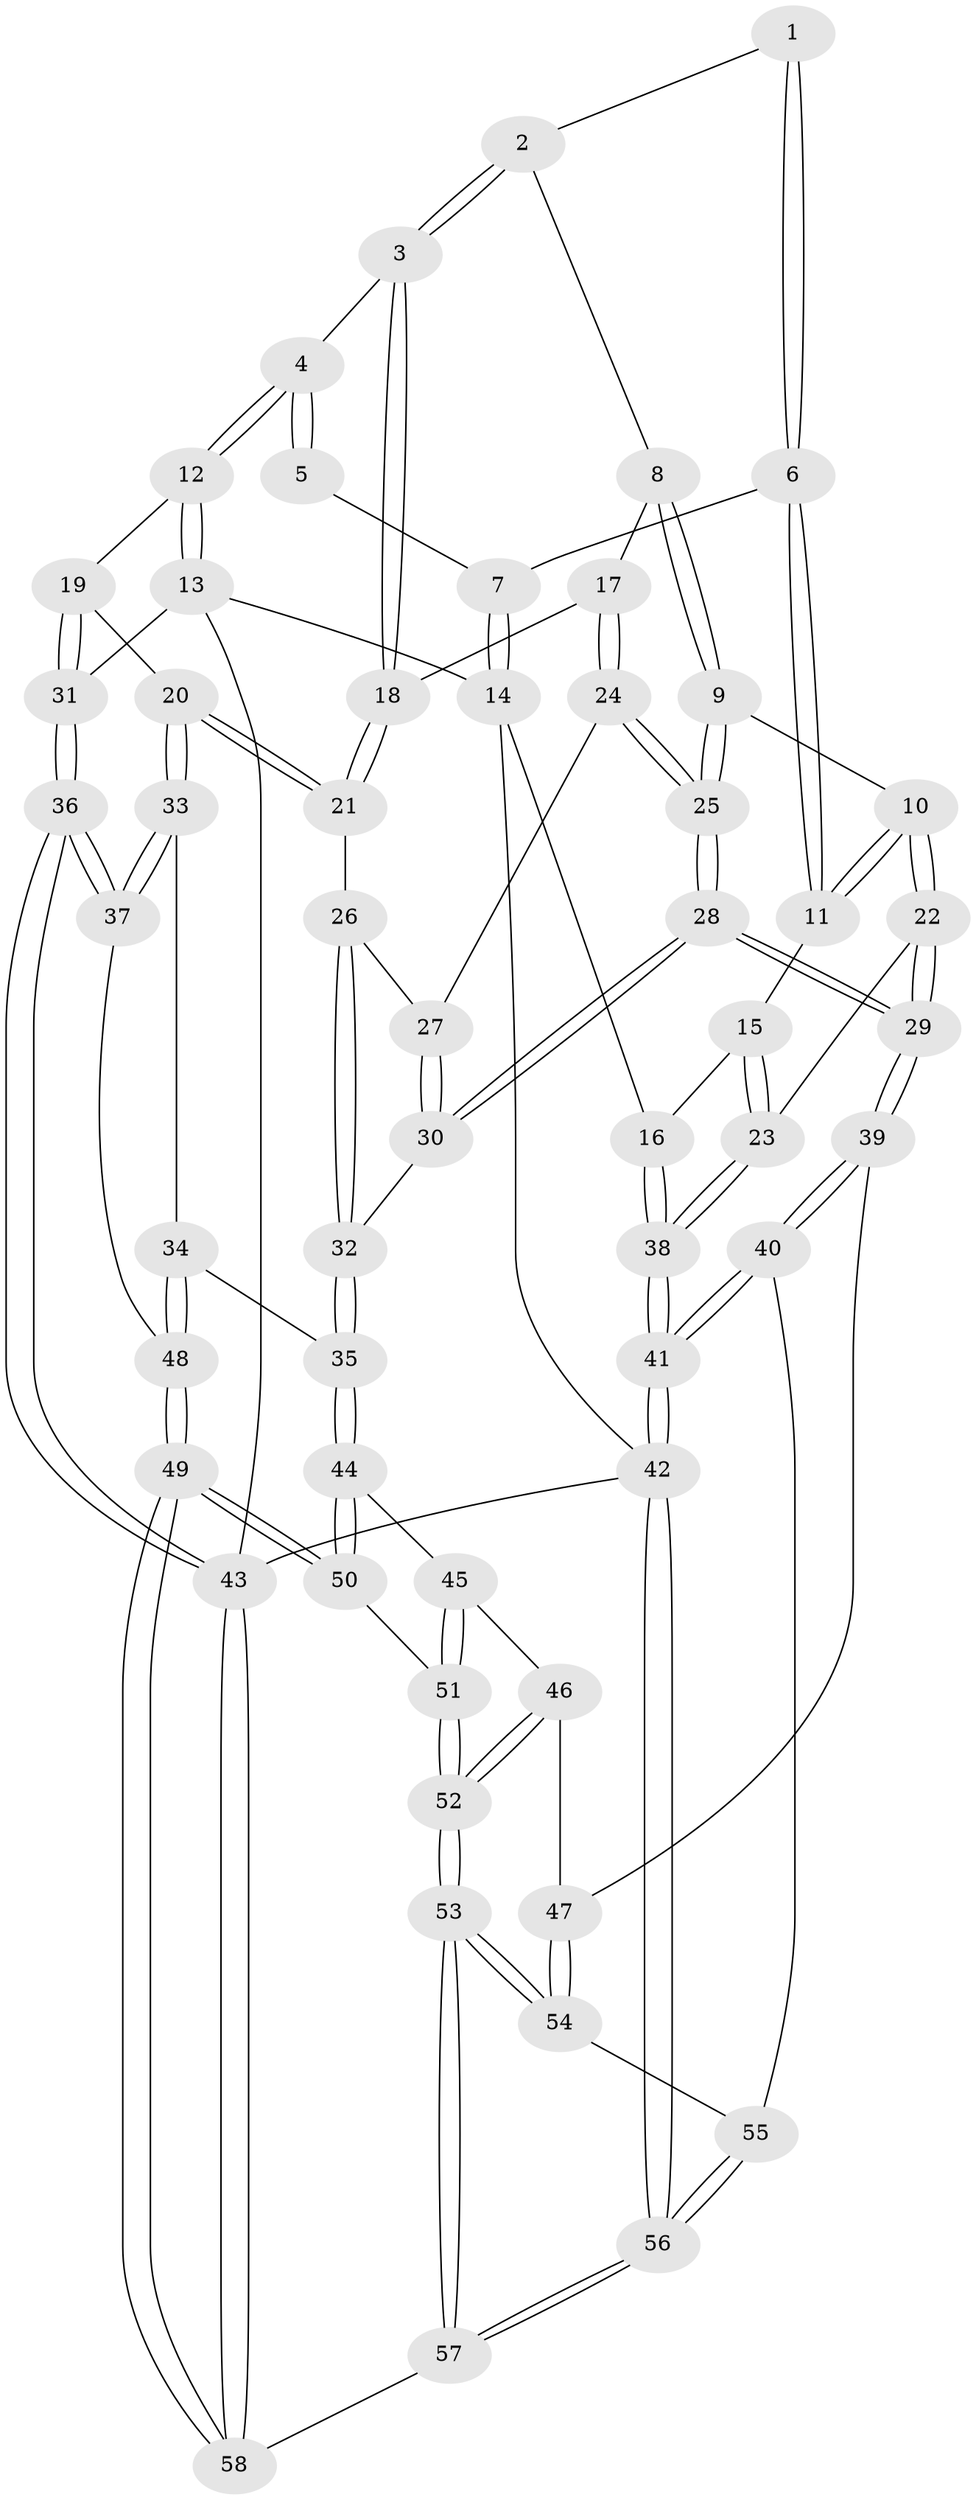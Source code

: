 // Generated by graph-tools (version 1.1) at 2025/17/03/09/25 04:17:17]
// undirected, 58 vertices, 142 edges
graph export_dot {
graph [start="1"]
  node [color=gray90,style=filled];
  1 [pos="+0.2683903204228555+0.11445106134672438"];
  2 [pos="+0.279499986794377+0.11314872799679186"];
  3 [pos="+0.6724557646039512+0"];
  4 [pos="+0.6826584534372668+0"];
  5 [pos="+0.14502814065247668+0"];
  6 [pos="+0.26226009991866234+0.11787357052674438"];
  7 [pos="+0+0"];
  8 [pos="+0.36746899007760264+0.24532285949590626"];
  9 [pos="+0.2763609028186255+0.31074276836222336"];
  10 [pos="+0.18851235744654005+0.21915846394557062"];
  11 [pos="+0.16580256540540436+0.18866325381874077"];
  12 [pos="+1+0"];
  13 [pos="+1+0"];
  14 [pos="+0+0"];
  15 [pos="+0.15897572241156294+0.18810081518800487"];
  16 [pos="+0+0"];
  17 [pos="+0.5031305707767122+0.2387292471110855"];
  18 [pos="+0.6654128283075466+0"];
  19 [pos="+0.8905615579619647+0.3885162986663615"];
  20 [pos="+0.8352642692580664+0.41226770878907476"];
  21 [pos="+0.7654970231751344+0.37388957909132703"];
  22 [pos="+0.14365958186772607+0.49907179363807763"];
  23 [pos="+0+0.42595343139408165"];
  24 [pos="+0.5008329251327859+0.26064000534871185"];
  25 [pos="+0.31286981616217824+0.5318241247031872"];
  26 [pos="+0.7319760259139785+0.3950569000362479"];
  27 [pos="+0.5729965933920411+0.3922545434057626"];
  28 [pos="+0.3052323969908385+0.5737758080547884"];
  29 [pos="+0.3041048502365511+0.5748315461488893"];
  30 [pos="+0.4944040282617207+0.5556210729896176"];
  31 [pos="+1+0.4204716993887107"];
  32 [pos="+0.6125467055714492+0.5937504449289157"];
  33 [pos="+0.8421828923005792+0.4470789913768852"];
  34 [pos="+0.8087679048950934+0.639822375565468"];
  35 [pos="+0.671535123772405+0.6599369215957894"];
  36 [pos="+1+0.7037635552483495"];
  37 [pos="+1+0.7040311535972248"];
  38 [pos="+0+0.4350675020560512"];
  39 [pos="+0.29795394256163005+0.6130049647133754"];
  40 [pos="+0.27729812226562717+0.6720914404778269"];
  41 [pos="+0+1"];
  42 [pos="+0+1"];
  43 [pos="+1+1"];
  44 [pos="+0.6672013779540045+0.6774829995298873"];
  45 [pos="+0.6636066750016673+0.6835083675635625"];
  46 [pos="+0.5688082177484909+0.7790361334115199"];
  47 [pos="+0.5538917924343988+0.7771901197436826"];
  48 [pos="+0.9648349747243637+0.7436480933011581"];
  49 [pos="+0.8336990651630857+0.9042638811519638"];
  50 [pos="+0.7904581178802225+0.8748004996500566"];
  51 [pos="+0.6729833351212694+0.8503507745492884"];
  52 [pos="+0.5889004796869287+0.9002203894469476"];
  53 [pos="+0.5598230869772145+0.9831035292491971"];
  54 [pos="+0.4129977452281091+0.8630636581134631"];
  55 [pos="+0.3940966583228782+0.8553288072690672"];
  56 [pos="+0.16499849103949332+1"];
  57 [pos="+0.6119258184553898+1"];
  58 [pos="+0.78772194715608+1"];
  1 -- 2;
  1 -- 6;
  1 -- 6;
  2 -- 3;
  2 -- 3;
  2 -- 8;
  3 -- 4;
  3 -- 18;
  3 -- 18;
  4 -- 5;
  4 -- 5;
  4 -- 12;
  4 -- 12;
  5 -- 7;
  6 -- 7;
  6 -- 11;
  6 -- 11;
  7 -- 14;
  7 -- 14;
  8 -- 9;
  8 -- 9;
  8 -- 17;
  9 -- 10;
  9 -- 25;
  9 -- 25;
  10 -- 11;
  10 -- 11;
  10 -- 22;
  10 -- 22;
  11 -- 15;
  12 -- 13;
  12 -- 13;
  12 -- 19;
  13 -- 14;
  13 -- 31;
  13 -- 43;
  14 -- 16;
  14 -- 42;
  15 -- 16;
  15 -- 23;
  15 -- 23;
  16 -- 38;
  16 -- 38;
  17 -- 18;
  17 -- 24;
  17 -- 24;
  18 -- 21;
  18 -- 21;
  19 -- 20;
  19 -- 31;
  19 -- 31;
  20 -- 21;
  20 -- 21;
  20 -- 33;
  20 -- 33;
  21 -- 26;
  22 -- 23;
  22 -- 29;
  22 -- 29;
  23 -- 38;
  23 -- 38;
  24 -- 25;
  24 -- 25;
  24 -- 27;
  25 -- 28;
  25 -- 28;
  26 -- 27;
  26 -- 32;
  26 -- 32;
  27 -- 30;
  27 -- 30;
  28 -- 29;
  28 -- 29;
  28 -- 30;
  28 -- 30;
  29 -- 39;
  29 -- 39;
  30 -- 32;
  31 -- 36;
  31 -- 36;
  32 -- 35;
  32 -- 35;
  33 -- 34;
  33 -- 37;
  33 -- 37;
  34 -- 35;
  34 -- 48;
  34 -- 48;
  35 -- 44;
  35 -- 44;
  36 -- 37;
  36 -- 37;
  36 -- 43;
  36 -- 43;
  37 -- 48;
  38 -- 41;
  38 -- 41;
  39 -- 40;
  39 -- 40;
  39 -- 47;
  40 -- 41;
  40 -- 41;
  40 -- 55;
  41 -- 42;
  41 -- 42;
  42 -- 56;
  42 -- 56;
  42 -- 43;
  43 -- 58;
  43 -- 58;
  44 -- 45;
  44 -- 50;
  44 -- 50;
  45 -- 46;
  45 -- 51;
  45 -- 51;
  46 -- 47;
  46 -- 52;
  46 -- 52;
  47 -- 54;
  47 -- 54;
  48 -- 49;
  48 -- 49;
  49 -- 50;
  49 -- 50;
  49 -- 58;
  49 -- 58;
  50 -- 51;
  51 -- 52;
  51 -- 52;
  52 -- 53;
  52 -- 53;
  53 -- 54;
  53 -- 54;
  53 -- 57;
  53 -- 57;
  54 -- 55;
  55 -- 56;
  55 -- 56;
  56 -- 57;
  56 -- 57;
  57 -- 58;
}
